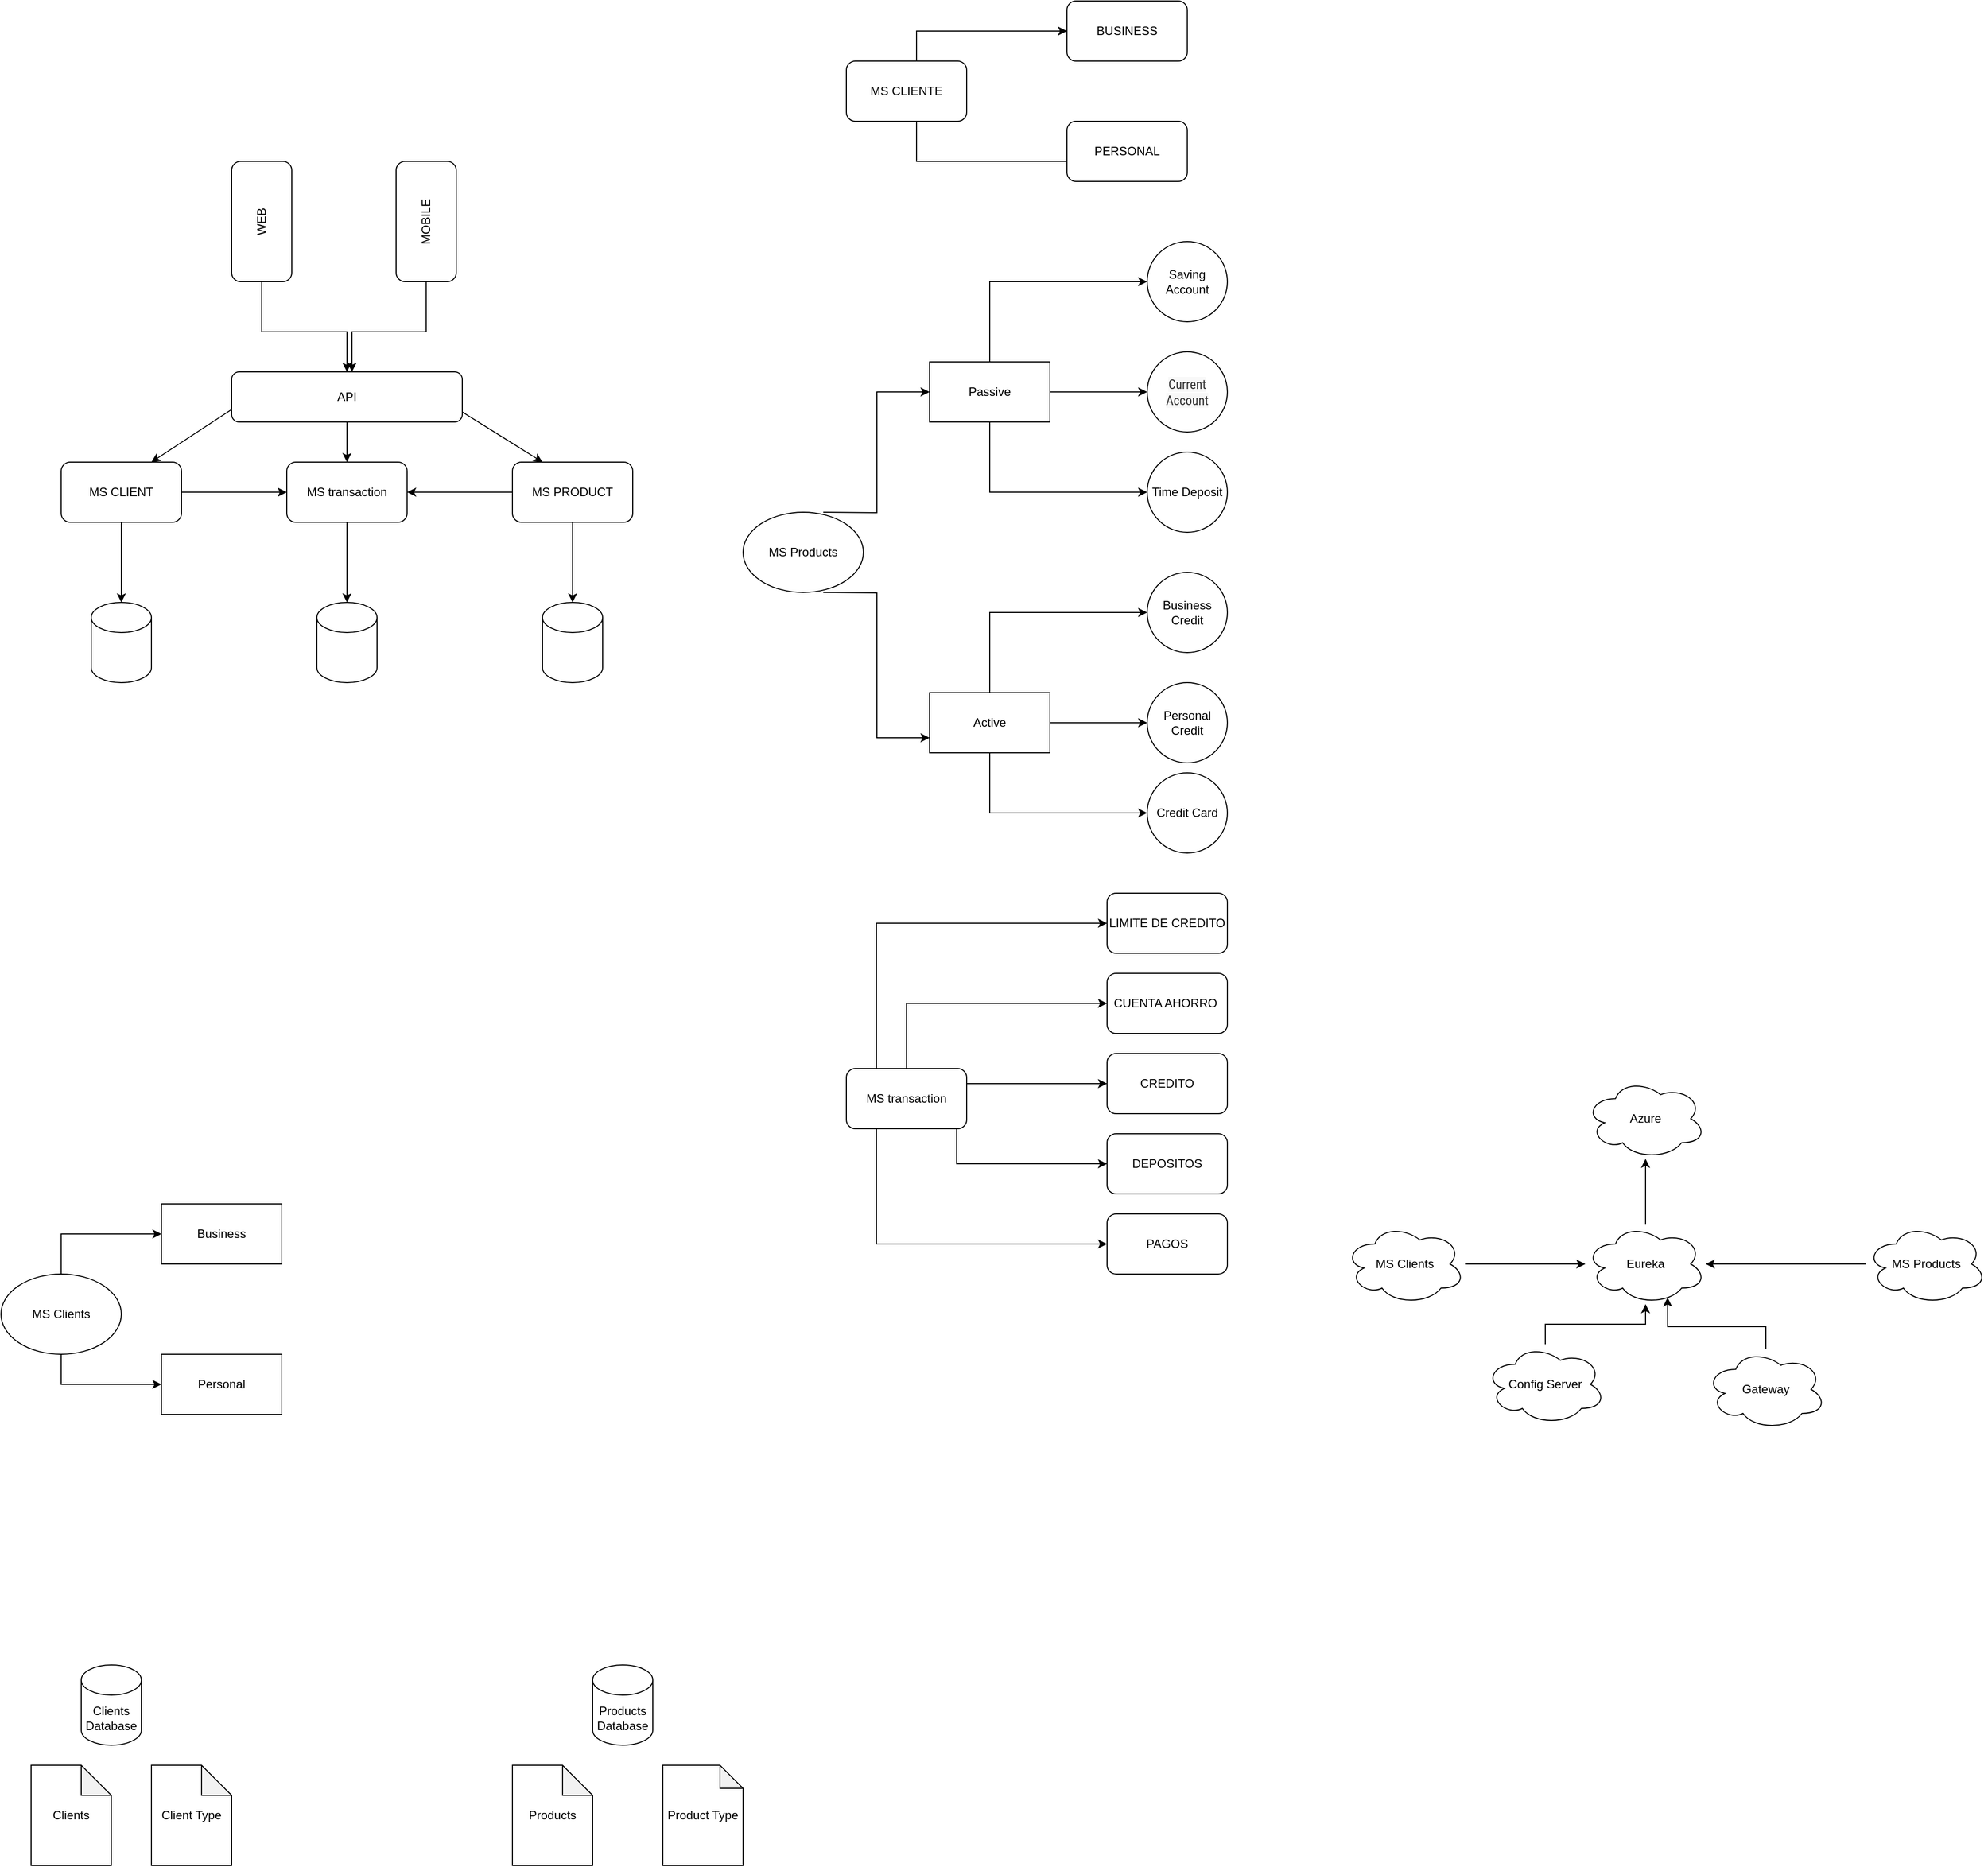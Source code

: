 <mxfile version="17.0.0" type="github">
  <diagram id="Hv8dIByFQF0DWqGsEmNq" name="Page-1">
    <mxGraphModel dx="1422" dy="3100" grid="1" gridSize="10" guides="1" tooltips="1" connect="1" arrows="1" fold="1" page="1" pageScale="1" pageWidth="827" pageHeight="1169" math="0" shadow="0">
      <root>
        <mxCell id="0" />
        <mxCell id="1" parent="0" />
        <mxCell id="MTAutb3jexkhbd_ZXgUe-5" style="edgeStyle=orthogonalEdgeStyle;rounded=0;orthogonalLoop=1;jettySize=auto;html=1;exitX=0.5;exitY=0;exitDx=0;exitDy=0;entryX=0;entryY=0.5;entryDx=0;entryDy=0;" parent="1" source="MTAutb3jexkhbd_ZXgUe-2" target="MTAutb3jexkhbd_ZXgUe-3" edge="1">
          <mxGeometry relative="1" as="geometry" />
        </mxCell>
        <mxCell id="MTAutb3jexkhbd_ZXgUe-6" style="edgeStyle=orthogonalEdgeStyle;rounded=0;orthogonalLoop=1;jettySize=auto;html=1;exitX=0.5;exitY=1;exitDx=0;exitDy=0;" parent="1" source="MTAutb3jexkhbd_ZXgUe-2" target="MTAutb3jexkhbd_ZXgUe-4" edge="1">
          <mxGeometry relative="1" as="geometry" />
        </mxCell>
        <mxCell id="MTAutb3jexkhbd_ZXgUe-2" value="MS Clients" style="ellipse;whiteSpace=wrap;html=1;" parent="1" vertex="1">
          <mxGeometry x="50" y="-1050" width="120" height="80" as="geometry" />
        </mxCell>
        <mxCell id="MTAutb3jexkhbd_ZXgUe-3" value="Business" style="rounded=0;whiteSpace=wrap;html=1;" parent="1" vertex="1">
          <mxGeometry x="210" y="-1120" width="120" height="60" as="geometry" />
        </mxCell>
        <mxCell id="MTAutb3jexkhbd_ZXgUe-4" value="Personal" style="rounded=0;whiteSpace=wrap;html=1;" parent="1" vertex="1">
          <mxGeometry x="210" y="-970" width="120" height="60" as="geometry" />
        </mxCell>
        <mxCell id="MTAutb3jexkhbd_ZXgUe-11" style="edgeStyle=orthogonalEdgeStyle;rounded=0;orthogonalLoop=1;jettySize=auto;html=1;entryX=0;entryY=0.5;entryDx=0;entryDy=0;exitX=0.5;exitY=0;exitDx=0;exitDy=0;" parent="1" target="MTAutb3jexkhbd_ZXgUe-9" edge="1">
          <mxGeometry relative="1" as="geometry">
            <mxPoint x="870" y="-1810" as="sourcePoint" />
          </mxGeometry>
        </mxCell>
        <mxCell id="MTAutb3jexkhbd_ZXgUe-12" style="edgeStyle=orthogonalEdgeStyle;rounded=0;orthogonalLoop=1;jettySize=auto;html=1;exitX=0.5;exitY=1;exitDx=0;exitDy=0;entryX=0;entryY=0.75;entryDx=0;entryDy=0;" parent="1" target="MTAutb3jexkhbd_ZXgUe-10" edge="1">
          <mxGeometry relative="1" as="geometry">
            <mxPoint x="870" y="-1730" as="sourcePoint" />
          </mxGeometry>
        </mxCell>
        <mxCell id="MTAutb3jexkhbd_ZXgUe-7" value="MS Products" style="ellipse;whiteSpace=wrap;html=1;" parent="1" vertex="1">
          <mxGeometry x="790" y="-1810" width="120" height="80" as="geometry" />
        </mxCell>
        <mxCell id="MTAutb3jexkhbd_ZXgUe-21" style="edgeStyle=orthogonalEdgeStyle;rounded=0;orthogonalLoop=1;jettySize=auto;html=1;" parent="1" source="MTAutb3jexkhbd_ZXgUe-9" target="MTAutb3jexkhbd_ZXgUe-19" edge="1">
          <mxGeometry relative="1" as="geometry" />
        </mxCell>
        <mxCell id="MTAutb3jexkhbd_ZXgUe-22" style="edgeStyle=orthogonalEdgeStyle;rounded=0;orthogonalLoop=1;jettySize=auto;html=1;exitX=0.5;exitY=0;exitDx=0;exitDy=0;entryX=0;entryY=0.5;entryDx=0;entryDy=0;" parent="1" source="MTAutb3jexkhbd_ZXgUe-9" target="MTAutb3jexkhbd_ZXgUe-18" edge="1">
          <mxGeometry relative="1" as="geometry" />
        </mxCell>
        <mxCell id="MTAutb3jexkhbd_ZXgUe-23" style="edgeStyle=orthogonalEdgeStyle;rounded=0;orthogonalLoop=1;jettySize=auto;html=1;entryX=0;entryY=0.5;entryDx=0;entryDy=0;exitX=0.5;exitY=1;exitDx=0;exitDy=0;" parent="1" source="MTAutb3jexkhbd_ZXgUe-9" target="MTAutb3jexkhbd_ZXgUe-20" edge="1">
          <mxGeometry relative="1" as="geometry" />
        </mxCell>
        <mxCell id="MTAutb3jexkhbd_ZXgUe-9" value="Passive" style="rounded=0;whiteSpace=wrap;html=1;" parent="1" vertex="1">
          <mxGeometry x="976" y="-1960" width="120" height="60" as="geometry" />
        </mxCell>
        <mxCell id="MTAutb3jexkhbd_ZXgUe-27" style="edgeStyle=orthogonalEdgeStyle;rounded=0;orthogonalLoop=1;jettySize=auto;html=1;" parent="1" source="MTAutb3jexkhbd_ZXgUe-10" target="MTAutb3jexkhbd_ZXgUe-25" edge="1">
          <mxGeometry relative="1" as="geometry" />
        </mxCell>
        <mxCell id="MTAutb3jexkhbd_ZXgUe-28" style="edgeStyle=orthogonalEdgeStyle;rounded=0;orthogonalLoop=1;jettySize=auto;html=1;entryX=0;entryY=0.5;entryDx=0;entryDy=0;exitX=0.5;exitY=0;exitDx=0;exitDy=0;" parent="1" source="MTAutb3jexkhbd_ZXgUe-10" target="MTAutb3jexkhbd_ZXgUe-24" edge="1">
          <mxGeometry relative="1" as="geometry" />
        </mxCell>
        <mxCell id="MTAutb3jexkhbd_ZXgUe-29" style="edgeStyle=orthogonalEdgeStyle;rounded=0;orthogonalLoop=1;jettySize=auto;html=1;exitX=0.5;exitY=1;exitDx=0;exitDy=0;entryX=0;entryY=0.5;entryDx=0;entryDy=0;" parent="1" source="MTAutb3jexkhbd_ZXgUe-10" target="MTAutb3jexkhbd_ZXgUe-26" edge="1">
          <mxGeometry relative="1" as="geometry">
            <mxPoint x="1193" y="-1490" as="targetPoint" />
          </mxGeometry>
        </mxCell>
        <mxCell id="MTAutb3jexkhbd_ZXgUe-10" value="Active" style="rounded=0;whiteSpace=wrap;html=1;" parent="1" vertex="1">
          <mxGeometry x="976" y="-1630" width="120" height="60" as="geometry" />
        </mxCell>
        <mxCell id="MTAutb3jexkhbd_ZXgUe-18" value="&lt;span&gt;Saving Account&lt;/span&gt;" style="ellipse;whiteSpace=wrap;html=1;aspect=fixed;" parent="1" vertex="1">
          <mxGeometry x="1193" y="-2080" width="80" height="80" as="geometry" />
        </mxCell>
        <mxCell id="MTAutb3jexkhbd_ZXgUe-19" value="&lt;span style=&quot;color: rgb(51 , 51 , 51) ; font-family: &amp;#34;avenir next&amp;#34; , &amp;#34;roboto condensed&amp;#34; , &amp;#34;arial&amp;#34; , sans-serif ; font-size: 13px ; background-color: rgb(248 , 248 , 248)&quot;&gt;Current Account&lt;/span&gt;" style="ellipse;whiteSpace=wrap;html=1;aspect=fixed;" parent="1" vertex="1">
          <mxGeometry x="1193" y="-1970" width="80" height="80" as="geometry" />
        </mxCell>
        <mxCell id="MTAutb3jexkhbd_ZXgUe-20" value="&lt;span&gt;Time Deposit&lt;/span&gt;" style="ellipse;whiteSpace=wrap;html=1;aspect=fixed;" parent="1" vertex="1">
          <mxGeometry x="1193" y="-1870" width="80" height="80" as="geometry" />
        </mxCell>
        <mxCell id="MTAutb3jexkhbd_ZXgUe-24" value="Business Credit" style="ellipse;whiteSpace=wrap;html=1;aspect=fixed;" parent="1" vertex="1">
          <mxGeometry x="1193" y="-1750" width="80" height="80" as="geometry" />
        </mxCell>
        <mxCell id="MTAutb3jexkhbd_ZXgUe-25" value="Personal Credit" style="ellipse;whiteSpace=wrap;html=1;aspect=fixed;" parent="1" vertex="1">
          <mxGeometry x="1193" y="-1640" width="80" height="80" as="geometry" />
        </mxCell>
        <mxCell id="MTAutb3jexkhbd_ZXgUe-26" value="Credit Card" style="ellipse;whiteSpace=wrap;html=1;aspect=fixed;" parent="1" vertex="1">
          <mxGeometry x="1193" y="-1550" width="80" height="80" as="geometry" />
        </mxCell>
        <mxCell id="MTAutb3jexkhbd_ZXgUe-30" value="Clients Database" style="shape=cylinder3;whiteSpace=wrap;html=1;boundedLbl=1;backgroundOutline=1;size=15;" parent="1" vertex="1">
          <mxGeometry x="130" y="-660" width="60" height="80" as="geometry" />
        </mxCell>
        <mxCell id="MTAutb3jexkhbd_ZXgUe-31" value="Products Database" style="shape=cylinder3;whiteSpace=wrap;html=1;boundedLbl=1;backgroundOutline=1;size=15;" parent="1" vertex="1">
          <mxGeometry x="640" y="-660" width="60" height="80" as="geometry" />
        </mxCell>
        <mxCell id="MTAutb3jexkhbd_ZXgUe-35" value="Clients" style="shape=note;whiteSpace=wrap;html=1;backgroundOutline=1;darkOpacity=0.05;" parent="1" vertex="1">
          <mxGeometry x="80" y="-560" width="80" height="100" as="geometry" />
        </mxCell>
        <mxCell id="MTAutb3jexkhbd_ZXgUe-36" value="Client Type" style="shape=note;whiteSpace=wrap;html=1;backgroundOutline=1;darkOpacity=0.05;" parent="1" vertex="1">
          <mxGeometry x="200" y="-560" width="80" height="100" as="geometry" />
        </mxCell>
        <mxCell id="MTAutb3jexkhbd_ZXgUe-38" value="Products" style="shape=note;whiteSpace=wrap;html=1;backgroundOutline=1;darkOpacity=0.05;" parent="1" vertex="1">
          <mxGeometry x="560" y="-560" width="80" height="100" as="geometry" />
        </mxCell>
        <mxCell id="MTAutb3jexkhbd_ZXgUe-39" value="Product Type" style="shape=note;whiteSpace=wrap;html=1;backgroundOutline=1;darkOpacity=0.05;size=23;" parent="1" vertex="1">
          <mxGeometry x="710" y="-560" width="80" height="100" as="geometry" />
        </mxCell>
        <mxCell id="MTAutb3jexkhbd_ZXgUe-51" style="edgeStyle=orthogonalEdgeStyle;rounded=0;orthogonalLoop=1;jettySize=auto;html=1;" parent="1" source="MTAutb3jexkhbd_ZXgUe-41" target="MTAutb3jexkhbd_ZXgUe-49" edge="1">
          <mxGeometry relative="1" as="geometry" />
        </mxCell>
        <mxCell id="MTAutb3jexkhbd_ZXgUe-41" value="Eureka" style="ellipse;shape=cloud;whiteSpace=wrap;html=1;" parent="1" vertex="1">
          <mxGeometry x="1630" y="-1100" width="120" height="80" as="geometry" />
        </mxCell>
        <mxCell id="MTAutb3jexkhbd_ZXgUe-48" style="edgeStyle=orthogonalEdgeStyle;rounded=0;orthogonalLoop=1;jettySize=auto;html=1;" parent="1" source="MTAutb3jexkhbd_ZXgUe-42" target="MTAutb3jexkhbd_ZXgUe-41" edge="1">
          <mxGeometry relative="1" as="geometry" />
        </mxCell>
        <mxCell id="MTAutb3jexkhbd_ZXgUe-42" value="Config Server" style="ellipse;shape=cloud;whiteSpace=wrap;html=1;" parent="1" vertex="1">
          <mxGeometry x="1530" y="-980" width="120" height="80" as="geometry" />
        </mxCell>
        <mxCell id="MTAutb3jexkhbd_ZXgUe-47" style="edgeStyle=orthogonalEdgeStyle;rounded=0;orthogonalLoop=1;jettySize=auto;html=1;entryX=0.683;entryY=0.917;entryDx=0;entryDy=0;entryPerimeter=0;" parent="1" source="MTAutb3jexkhbd_ZXgUe-43" target="MTAutb3jexkhbd_ZXgUe-41" edge="1">
          <mxGeometry relative="1" as="geometry" />
        </mxCell>
        <mxCell id="MTAutb3jexkhbd_ZXgUe-43" value="Gateway" style="ellipse;shape=cloud;whiteSpace=wrap;html=1;" parent="1" vertex="1">
          <mxGeometry x="1750" y="-975" width="120" height="80" as="geometry" />
        </mxCell>
        <mxCell id="MTAutb3jexkhbd_ZXgUe-49" value="Azure" style="ellipse;shape=cloud;whiteSpace=wrap;html=1;" parent="1" vertex="1">
          <mxGeometry x="1630" y="-1245" width="120" height="80" as="geometry" />
        </mxCell>
        <mxCell id="MTAutb3jexkhbd_ZXgUe-59" style="edgeStyle=orthogonalEdgeStyle;rounded=0;orthogonalLoop=1;jettySize=auto;html=1;" parent="1" source="MTAutb3jexkhbd_ZXgUe-52" target="MTAutb3jexkhbd_ZXgUe-41" edge="1">
          <mxGeometry relative="1" as="geometry" />
        </mxCell>
        <mxCell id="MTAutb3jexkhbd_ZXgUe-52" value="MS Clients" style="ellipse;shape=cloud;whiteSpace=wrap;html=1;" parent="1" vertex="1">
          <mxGeometry x="1390" y="-1100" width="120" height="80" as="geometry" />
        </mxCell>
        <mxCell id="MTAutb3jexkhbd_ZXgUe-61" style="edgeStyle=orthogonalEdgeStyle;rounded=0;orthogonalLoop=1;jettySize=auto;html=1;" parent="1" source="MTAutb3jexkhbd_ZXgUe-53" target="MTAutb3jexkhbd_ZXgUe-41" edge="1">
          <mxGeometry relative="1" as="geometry" />
        </mxCell>
        <mxCell id="MTAutb3jexkhbd_ZXgUe-53" value="MS Products" style="ellipse;shape=cloud;whiteSpace=wrap;html=1;" parent="1" vertex="1">
          <mxGeometry x="1910" y="-1100" width="120" height="80" as="geometry" />
        </mxCell>
        <mxCell id="743XyLswEt4RJYl1_t1U-23" style="edgeStyle=orthogonalEdgeStyle;rounded=0;orthogonalLoop=1;jettySize=auto;html=1;" edge="1" parent="1" source="743XyLswEt4RJYl1_t1U-3" target="743XyLswEt4RJYl1_t1U-19">
          <mxGeometry relative="1" as="geometry" />
        </mxCell>
        <mxCell id="743XyLswEt4RJYl1_t1U-3" value="MS CLIENT" style="rounded=1;whiteSpace=wrap;html=1;" vertex="1" parent="1">
          <mxGeometry x="110" y="-1860" width="120" height="60" as="geometry" />
        </mxCell>
        <mxCell id="743XyLswEt4RJYl1_t1U-4" value="API" style="rounded=1;whiteSpace=wrap;html=1;" vertex="1" parent="1">
          <mxGeometry x="280" y="-1950" width="230" height="50" as="geometry" />
        </mxCell>
        <mxCell id="743XyLswEt4RJYl1_t1U-7" value="" style="endArrow=classic;html=1;rounded=0;entryX=0.75;entryY=0;entryDx=0;entryDy=0;exitX=0;exitY=0.75;exitDx=0;exitDy=0;" edge="1" parent="1" source="743XyLswEt4RJYl1_t1U-4" target="743XyLswEt4RJYl1_t1U-3">
          <mxGeometry width="50" height="50" relative="1" as="geometry">
            <mxPoint x="230" y="-1860" as="sourcePoint" />
            <mxPoint x="280" y="-1910" as="targetPoint" />
          </mxGeometry>
        </mxCell>
        <mxCell id="743XyLswEt4RJYl1_t1U-25" style="edgeStyle=orthogonalEdgeStyle;rounded=0;orthogonalLoop=1;jettySize=auto;html=1;" edge="1" parent="1" source="743XyLswEt4RJYl1_t1U-8" target="743XyLswEt4RJYl1_t1U-21">
          <mxGeometry relative="1" as="geometry" />
        </mxCell>
        <mxCell id="743XyLswEt4RJYl1_t1U-8" value="MS PRODUCT" style="rounded=1;whiteSpace=wrap;html=1;" vertex="1" parent="1">
          <mxGeometry x="560" y="-1860" width="120" height="60" as="geometry" />
        </mxCell>
        <mxCell id="743XyLswEt4RJYl1_t1U-24" style="edgeStyle=orthogonalEdgeStyle;rounded=0;orthogonalLoop=1;jettySize=auto;html=1;" edge="1" parent="1" source="743XyLswEt4RJYl1_t1U-9" target="743XyLswEt4RJYl1_t1U-20">
          <mxGeometry relative="1" as="geometry" />
        </mxCell>
        <mxCell id="743XyLswEt4RJYl1_t1U-9" value="MS transaction" style="rounded=1;whiteSpace=wrap;html=1;" vertex="1" parent="1">
          <mxGeometry x="335" y="-1860" width="120" height="60" as="geometry" />
        </mxCell>
        <mxCell id="743XyLswEt4RJYl1_t1U-10" value="" style="endArrow=classic;html=1;rounded=0;entryX=0.5;entryY=0;entryDx=0;entryDy=0;exitX=0.5;exitY=1;exitDx=0;exitDy=0;" edge="1" parent="1" source="743XyLswEt4RJYl1_t1U-4" target="743XyLswEt4RJYl1_t1U-9">
          <mxGeometry width="50" height="50" relative="1" as="geometry">
            <mxPoint x="435" y="-1902.5" as="sourcePoint" />
            <mxPoint x="355" y="-1850" as="targetPoint" />
          </mxGeometry>
        </mxCell>
        <mxCell id="743XyLswEt4RJYl1_t1U-11" value="" style="endArrow=classic;html=1;rounded=0;entryX=0.25;entryY=0;entryDx=0;entryDy=0;" edge="1" parent="1" target="743XyLswEt4RJYl1_t1U-8">
          <mxGeometry width="50" height="50" relative="1" as="geometry">
            <mxPoint x="510" y="-1910" as="sourcePoint" />
            <mxPoint x="560" y="-1960" as="targetPoint" />
          </mxGeometry>
        </mxCell>
        <mxCell id="743XyLswEt4RJYl1_t1U-13" value="" style="endArrow=classic;html=1;rounded=0;entryX=0;entryY=0.5;entryDx=0;entryDy=0;" edge="1" parent="1" target="743XyLswEt4RJYl1_t1U-9">
          <mxGeometry width="50" height="50" relative="1" as="geometry">
            <mxPoint x="230" y="-1830" as="sourcePoint" />
            <mxPoint x="280" y="-1880" as="targetPoint" />
          </mxGeometry>
        </mxCell>
        <mxCell id="743XyLswEt4RJYl1_t1U-14" value="" style="endArrow=classic;html=1;rounded=0;entryX=1;entryY=0.5;entryDx=0;entryDy=0;exitX=0;exitY=0.5;exitDx=0;exitDy=0;" edge="1" parent="1" source="743XyLswEt4RJYl1_t1U-8" target="743XyLswEt4RJYl1_t1U-9">
          <mxGeometry width="50" height="50" relative="1" as="geometry">
            <mxPoint x="560" y="-1820" as="sourcePoint" />
            <mxPoint x="610" y="-1870" as="targetPoint" />
          </mxGeometry>
        </mxCell>
        <mxCell id="743XyLswEt4RJYl1_t1U-17" style="edgeStyle=orthogonalEdgeStyle;rounded=0;orthogonalLoop=1;jettySize=auto;html=1;" edge="1" parent="1" source="743XyLswEt4RJYl1_t1U-15" target="743XyLswEt4RJYl1_t1U-4">
          <mxGeometry relative="1" as="geometry">
            <Array as="points">
              <mxPoint x="310" y="-1990" />
              <mxPoint x="395" y="-1990" />
            </Array>
          </mxGeometry>
        </mxCell>
        <mxCell id="743XyLswEt4RJYl1_t1U-15" value="WEB" style="rounded=1;whiteSpace=wrap;html=1;rotation=-90;" vertex="1" parent="1">
          <mxGeometry x="250" y="-2130" width="120" height="60" as="geometry" />
        </mxCell>
        <mxCell id="743XyLswEt4RJYl1_t1U-18" style="edgeStyle=orthogonalEdgeStyle;rounded=0;orthogonalLoop=1;jettySize=auto;html=1;" edge="1" parent="1" source="743XyLswEt4RJYl1_t1U-16">
          <mxGeometry relative="1" as="geometry">
            <mxPoint x="400" y="-1950" as="targetPoint" />
            <Array as="points">
              <mxPoint x="474" y="-1990" />
              <mxPoint x="400" y="-1990" />
            </Array>
          </mxGeometry>
        </mxCell>
        <mxCell id="743XyLswEt4RJYl1_t1U-16" value="MOBILE" style="rounded=1;whiteSpace=wrap;html=1;rotation=-90;" vertex="1" parent="1">
          <mxGeometry x="414" y="-2130" width="120" height="60" as="geometry" />
        </mxCell>
        <mxCell id="743XyLswEt4RJYl1_t1U-19" value="" style="shape=cylinder3;whiteSpace=wrap;html=1;boundedLbl=1;backgroundOutline=1;size=15;" vertex="1" parent="1">
          <mxGeometry x="140" y="-1720" width="60" height="80" as="geometry" />
        </mxCell>
        <mxCell id="743XyLswEt4RJYl1_t1U-20" value="" style="shape=cylinder3;whiteSpace=wrap;html=1;boundedLbl=1;backgroundOutline=1;size=15;" vertex="1" parent="1">
          <mxGeometry x="365" y="-1720" width="60" height="80" as="geometry" />
        </mxCell>
        <mxCell id="743XyLswEt4RJYl1_t1U-21" value="" style="shape=cylinder3;whiteSpace=wrap;html=1;boundedLbl=1;backgroundOutline=1;size=15;" vertex="1" parent="1">
          <mxGeometry x="590" y="-1720" width="60" height="80" as="geometry" />
        </mxCell>
        <mxCell id="743XyLswEt4RJYl1_t1U-30" style="edgeStyle=orthogonalEdgeStyle;rounded=0;orthogonalLoop=1;jettySize=auto;html=1;entryX=0;entryY=0.5;entryDx=0;entryDy=0;" edge="1" parent="1" source="743XyLswEt4RJYl1_t1U-27" target="743XyLswEt4RJYl1_t1U-28">
          <mxGeometry relative="1" as="geometry">
            <Array as="points">
              <mxPoint x="963" y="-2290" />
            </Array>
          </mxGeometry>
        </mxCell>
        <mxCell id="743XyLswEt4RJYl1_t1U-31" style="edgeStyle=orthogonalEdgeStyle;rounded=0;orthogonalLoop=1;jettySize=auto;html=1;entryX=0;entryY=0.75;entryDx=0;entryDy=0;" edge="1" parent="1" source="743XyLswEt4RJYl1_t1U-27" target="743XyLswEt4RJYl1_t1U-29">
          <mxGeometry relative="1" as="geometry">
            <Array as="points">
              <mxPoint x="963" y="-2160" />
              <mxPoint x="1123" y="-2160" />
            </Array>
          </mxGeometry>
        </mxCell>
        <mxCell id="743XyLswEt4RJYl1_t1U-27" value="MS CLIENTE" style="rounded=1;whiteSpace=wrap;html=1;" vertex="1" parent="1">
          <mxGeometry x="893" y="-2260" width="120" height="60" as="geometry" />
        </mxCell>
        <mxCell id="743XyLswEt4RJYl1_t1U-28" value="BUSINESS&lt;br&gt;" style="rounded=1;whiteSpace=wrap;html=1;" vertex="1" parent="1">
          <mxGeometry x="1113" y="-2320" width="120" height="60" as="geometry" />
        </mxCell>
        <mxCell id="743XyLswEt4RJYl1_t1U-29" value="PERSONAL" style="rounded=1;whiteSpace=wrap;html=1;" vertex="1" parent="1">
          <mxGeometry x="1113" y="-2200" width="120" height="60" as="geometry" />
        </mxCell>
        <mxCell id="743XyLswEt4RJYl1_t1U-45" style="edgeStyle=orthogonalEdgeStyle;rounded=0;orthogonalLoop=1;jettySize=auto;html=1;exitX=0.5;exitY=0;exitDx=0;exitDy=0;entryX=0;entryY=0.5;entryDx=0;entryDy=0;" edge="1" parent="1" source="743XyLswEt4RJYl1_t1U-50" target="743XyLswEt4RJYl1_t1U-51">
          <mxGeometry relative="1" as="geometry">
            <mxPoint x="1123" y="-1320" as="targetPoint" />
          </mxGeometry>
        </mxCell>
        <mxCell id="743XyLswEt4RJYl1_t1U-46" style="edgeStyle=orthogonalEdgeStyle;rounded=0;orthogonalLoop=1;jettySize=auto;html=1;exitX=1;exitY=0.5;exitDx=0;exitDy=0;entryX=0;entryY=0.5;entryDx=0;entryDy=0;" edge="1" parent="1" source="743XyLswEt4RJYl1_t1U-50" target="743XyLswEt4RJYl1_t1U-52">
          <mxGeometry relative="1" as="geometry">
            <Array as="points">
              <mxPoint x="1013" y="-1240" />
            </Array>
          </mxGeometry>
        </mxCell>
        <mxCell id="743XyLswEt4RJYl1_t1U-47" style="edgeStyle=orthogonalEdgeStyle;rounded=0;orthogonalLoop=1;jettySize=auto;html=1;entryX=0;entryY=0.5;entryDx=0;entryDy=0;" edge="1" parent="1" source="743XyLswEt4RJYl1_t1U-50" target="743XyLswEt4RJYl1_t1U-53">
          <mxGeometry relative="1" as="geometry">
            <Array as="points">
              <mxPoint x="1003" y="-1160" />
            </Array>
          </mxGeometry>
        </mxCell>
        <mxCell id="743XyLswEt4RJYl1_t1U-48" style="edgeStyle=orthogonalEdgeStyle;rounded=0;orthogonalLoop=1;jettySize=auto;html=1;exitX=0.25;exitY=1;exitDx=0;exitDy=0;entryX=0;entryY=0.5;entryDx=0;entryDy=0;" edge="1" parent="1" source="743XyLswEt4RJYl1_t1U-50" target="743XyLswEt4RJYl1_t1U-54">
          <mxGeometry relative="1" as="geometry" />
        </mxCell>
        <mxCell id="743XyLswEt4RJYl1_t1U-49" style="edgeStyle=orthogonalEdgeStyle;rounded=0;orthogonalLoop=1;jettySize=auto;html=1;exitX=0.25;exitY=0;exitDx=0;exitDy=0;entryX=0;entryY=0.5;entryDx=0;entryDy=0;" edge="1" parent="1" source="743XyLswEt4RJYl1_t1U-50" target="743XyLswEt4RJYl1_t1U-55">
          <mxGeometry relative="1" as="geometry" />
        </mxCell>
        <mxCell id="743XyLswEt4RJYl1_t1U-50" value="MS transaction" style="rounded=1;whiteSpace=wrap;html=1;" vertex="1" parent="1">
          <mxGeometry x="893" y="-1255" width="120" height="60" as="geometry" />
        </mxCell>
        <mxCell id="743XyLswEt4RJYl1_t1U-51" value="CUENTA AHORRO&amp;nbsp;" style="rounded=1;whiteSpace=wrap;html=1;" vertex="1" parent="1">
          <mxGeometry x="1153" y="-1350" width="120" height="60" as="geometry" />
        </mxCell>
        <mxCell id="743XyLswEt4RJYl1_t1U-52" value="CREDITO" style="rounded=1;whiteSpace=wrap;html=1;" vertex="1" parent="1">
          <mxGeometry x="1153" y="-1270" width="120" height="60" as="geometry" />
        </mxCell>
        <mxCell id="743XyLswEt4RJYl1_t1U-53" value="DEPOSITOS" style="rounded=1;whiteSpace=wrap;html=1;" vertex="1" parent="1">
          <mxGeometry x="1153" y="-1190" width="120" height="60" as="geometry" />
        </mxCell>
        <mxCell id="743XyLswEt4RJYl1_t1U-54" value="PAGOS" style="rounded=1;whiteSpace=wrap;html=1;" vertex="1" parent="1">
          <mxGeometry x="1153" y="-1110" width="120" height="60" as="geometry" />
        </mxCell>
        <mxCell id="743XyLswEt4RJYl1_t1U-55" value="LIMITE DE CREDITO" style="rounded=1;whiteSpace=wrap;html=1;" vertex="1" parent="1">
          <mxGeometry x="1153" y="-1430" width="120" height="60" as="geometry" />
        </mxCell>
      </root>
    </mxGraphModel>
  </diagram>
</mxfile>
